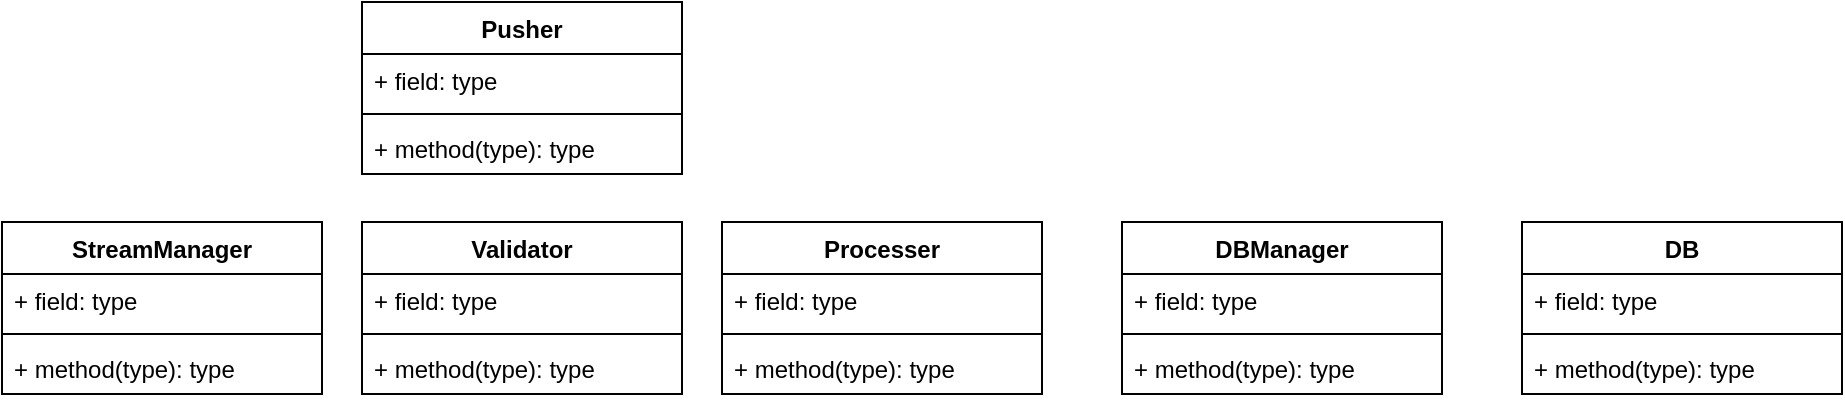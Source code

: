 <mxfile version="14.2.9" type="github">
  <diagram id="5yNTVsfGHmXqG2-ZEHrg" name="Page-1">
    <mxGraphModel dx="1608" dy="1145" grid="1" gridSize="10" guides="1" tooltips="1" connect="1" arrows="1" fold="1" page="1" pageScale="1" pageWidth="827" pageHeight="1169" math="0" shadow="0">
      <root>
        <mxCell id="0" />
        <mxCell id="1" parent="0" />
        <mxCell id="XDueClJjtqz6b2dTeai4-1" value="DBManager&#xa;" style="swimlane;fontStyle=1;align=center;verticalAlign=top;childLayout=stackLayout;horizontal=1;startSize=26;horizontalStack=0;resizeParent=1;resizeParentMax=0;resizeLast=0;collapsible=1;marginBottom=0;" vertex="1" parent="1">
          <mxGeometry x="430" y="230" width="160" height="86" as="geometry" />
        </mxCell>
        <mxCell id="XDueClJjtqz6b2dTeai4-2" value="+ field: type" style="text;strokeColor=none;fillColor=none;align=left;verticalAlign=top;spacingLeft=4;spacingRight=4;overflow=hidden;rotatable=0;points=[[0,0.5],[1,0.5]];portConstraint=eastwest;" vertex="1" parent="XDueClJjtqz6b2dTeai4-1">
          <mxGeometry y="26" width="160" height="26" as="geometry" />
        </mxCell>
        <mxCell id="XDueClJjtqz6b2dTeai4-3" value="" style="line;strokeWidth=1;fillColor=none;align=left;verticalAlign=middle;spacingTop=-1;spacingLeft=3;spacingRight=3;rotatable=0;labelPosition=right;points=[];portConstraint=eastwest;" vertex="1" parent="XDueClJjtqz6b2dTeai4-1">
          <mxGeometry y="52" width="160" height="8" as="geometry" />
        </mxCell>
        <mxCell id="XDueClJjtqz6b2dTeai4-4" value="+ method(type): type" style="text;strokeColor=none;fillColor=none;align=left;verticalAlign=top;spacingLeft=4;spacingRight=4;overflow=hidden;rotatable=0;points=[[0,0.5],[1,0.5]];portConstraint=eastwest;" vertex="1" parent="XDueClJjtqz6b2dTeai4-1">
          <mxGeometry y="60" width="160" height="26" as="geometry" />
        </mxCell>
        <mxCell id="XDueClJjtqz6b2dTeai4-5" value="StreamManager" style="swimlane;fontStyle=1;align=center;verticalAlign=top;childLayout=stackLayout;horizontal=1;startSize=26;horizontalStack=0;resizeParent=1;resizeParentMax=0;resizeLast=0;collapsible=1;marginBottom=0;" vertex="1" parent="1">
          <mxGeometry x="-130" y="230" width="160" height="86" as="geometry" />
        </mxCell>
        <mxCell id="XDueClJjtqz6b2dTeai4-6" value="+ field: type" style="text;strokeColor=none;fillColor=none;align=left;verticalAlign=top;spacingLeft=4;spacingRight=4;overflow=hidden;rotatable=0;points=[[0,0.5],[1,0.5]];portConstraint=eastwest;" vertex="1" parent="XDueClJjtqz6b2dTeai4-5">
          <mxGeometry y="26" width="160" height="26" as="geometry" />
        </mxCell>
        <mxCell id="XDueClJjtqz6b2dTeai4-7" value="" style="line;strokeWidth=1;fillColor=none;align=left;verticalAlign=middle;spacingTop=-1;spacingLeft=3;spacingRight=3;rotatable=0;labelPosition=right;points=[];portConstraint=eastwest;" vertex="1" parent="XDueClJjtqz6b2dTeai4-5">
          <mxGeometry y="52" width="160" height="8" as="geometry" />
        </mxCell>
        <mxCell id="XDueClJjtqz6b2dTeai4-8" value="+ method(type): type" style="text;strokeColor=none;fillColor=none;align=left;verticalAlign=top;spacingLeft=4;spacingRight=4;overflow=hidden;rotatable=0;points=[[0,0.5],[1,0.5]];portConstraint=eastwest;" vertex="1" parent="XDueClJjtqz6b2dTeai4-5">
          <mxGeometry y="60" width="160" height="26" as="geometry" />
        </mxCell>
        <mxCell id="XDueClJjtqz6b2dTeai4-9" value="Validator" style="swimlane;fontStyle=1;align=center;verticalAlign=top;childLayout=stackLayout;horizontal=1;startSize=26;horizontalStack=0;resizeParent=1;resizeParentMax=0;resizeLast=0;collapsible=1;marginBottom=0;" vertex="1" parent="1">
          <mxGeometry x="50" y="230" width="160" height="86" as="geometry" />
        </mxCell>
        <mxCell id="XDueClJjtqz6b2dTeai4-10" value="+ field: type" style="text;strokeColor=none;fillColor=none;align=left;verticalAlign=top;spacingLeft=4;spacingRight=4;overflow=hidden;rotatable=0;points=[[0,0.5],[1,0.5]];portConstraint=eastwest;" vertex="1" parent="XDueClJjtqz6b2dTeai4-9">
          <mxGeometry y="26" width="160" height="26" as="geometry" />
        </mxCell>
        <mxCell id="XDueClJjtqz6b2dTeai4-11" value="" style="line;strokeWidth=1;fillColor=none;align=left;verticalAlign=middle;spacingTop=-1;spacingLeft=3;spacingRight=3;rotatable=0;labelPosition=right;points=[];portConstraint=eastwest;" vertex="1" parent="XDueClJjtqz6b2dTeai4-9">
          <mxGeometry y="52" width="160" height="8" as="geometry" />
        </mxCell>
        <mxCell id="XDueClJjtqz6b2dTeai4-12" value="+ method(type): type" style="text;strokeColor=none;fillColor=none;align=left;verticalAlign=top;spacingLeft=4;spacingRight=4;overflow=hidden;rotatable=0;points=[[0,0.5],[1,0.5]];portConstraint=eastwest;" vertex="1" parent="XDueClJjtqz6b2dTeai4-9">
          <mxGeometry y="60" width="160" height="26" as="geometry" />
        </mxCell>
        <mxCell id="XDueClJjtqz6b2dTeai4-13" value="Pusher" style="swimlane;fontStyle=1;align=center;verticalAlign=top;childLayout=stackLayout;horizontal=1;startSize=26;horizontalStack=0;resizeParent=1;resizeParentMax=0;resizeLast=0;collapsible=1;marginBottom=0;" vertex="1" parent="1">
          <mxGeometry x="50" y="120" width="160" height="86" as="geometry" />
        </mxCell>
        <mxCell id="XDueClJjtqz6b2dTeai4-14" value="+ field: type" style="text;strokeColor=none;fillColor=none;align=left;verticalAlign=top;spacingLeft=4;spacingRight=4;overflow=hidden;rotatable=0;points=[[0,0.5],[1,0.5]];portConstraint=eastwest;" vertex="1" parent="XDueClJjtqz6b2dTeai4-13">
          <mxGeometry y="26" width="160" height="26" as="geometry" />
        </mxCell>
        <mxCell id="XDueClJjtqz6b2dTeai4-15" value="" style="line;strokeWidth=1;fillColor=none;align=left;verticalAlign=middle;spacingTop=-1;spacingLeft=3;spacingRight=3;rotatable=0;labelPosition=right;points=[];portConstraint=eastwest;" vertex="1" parent="XDueClJjtqz6b2dTeai4-13">
          <mxGeometry y="52" width="160" height="8" as="geometry" />
        </mxCell>
        <mxCell id="XDueClJjtqz6b2dTeai4-16" value="+ method(type): type" style="text;strokeColor=none;fillColor=none;align=left;verticalAlign=top;spacingLeft=4;spacingRight=4;overflow=hidden;rotatable=0;points=[[0,0.5],[1,0.5]];portConstraint=eastwest;" vertex="1" parent="XDueClJjtqz6b2dTeai4-13">
          <mxGeometry y="60" width="160" height="26" as="geometry" />
        </mxCell>
        <mxCell id="XDueClJjtqz6b2dTeai4-17" value="DB" style="swimlane;fontStyle=1;align=center;verticalAlign=top;childLayout=stackLayout;horizontal=1;startSize=26;horizontalStack=0;resizeParent=1;resizeParentMax=0;resizeLast=0;collapsible=1;marginBottom=0;" vertex="1" parent="1">
          <mxGeometry x="630" y="230" width="160" height="86" as="geometry" />
        </mxCell>
        <mxCell id="XDueClJjtqz6b2dTeai4-18" value="+ field: type" style="text;strokeColor=none;fillColor=none;align=left;verticalAlign=top;spacingLeft=4;spacingRight=4;overflow=hidden;rotatable=0;points=[[0,0.5],[1,0.5]];portConstraint=eastwest;" vertex="1" parent="XDueClJjtqz6b2dTeai4-17">
          <mxGeometry y="26" width="160" height="26" as="geometry" />
        </mxCell>
        <mxCell id="XDueClJjtqz6b2dTeai4-19" value="" style="line;strokeWidth=1;fillColor=none;align=left;verticalAlign=middle;spacingTop=-1;spacingLeft=3;spacingRight=3;rotatable=0;labelPosition=right;points=[];portConstraint=eastwest;" vertex="1" parent="XDueClJjtqz6b2dTeai4-17">
          <mxGeometry y="52" width="160" height="8" as="geometry" />
        </mxCell>
        <mxCell id="XDueClJjtqz6b2dTeai4-20" value="+ method(type): type" style="text;strokeColor=none;fillColor=none;align=left;verticalAlign=top;spacingLeft=4;spacingRight=4;overflow=hidden;rotatable=0;points=[[0,0.5],[1,0.5]];portConstraint=eastwest;" vertex="1" parent="XDueClJjtqz6b2dTeai4-17">
          <mxGeometry y="60" width="160" height="26" as="geometry" />
        </mxCell>
        <mxCell id="XDueClJjtqz6b2dTeai4-21" value="Processer" style="swimlane;fontStyle=1;align=center;verticalAlign=top;childLayout=stackLayout;horizontal=1;startSize=26;horizontalStack=0;resizeParent=1;resizeParentMax=0;resizeLast=0;collapsible=1;marginBottom=0;" vertex="1" parent="1">
          <mxGeometry x="230" y="230" width="160" height="86" as="geometry" />
        </mxCell>
        <mxCell id="XDueClJjtqz6b2dTeai4-22" value="+ field: type" style="text;strokeColor=none;fillColor=none;align=left;verticalAlign=top;spacingLeft=4;spacingRight=4;overflow=hidden;rotatable=0;points=[[0,0.5],[1,0.5]];portConstraint=eastwest;" vertex="1" parent="XDueClJjtqz6b2dTeai4-21">
          <mxGeometry y="26" width="160" height="26" as="geometry" />
        </mxCell>
        <mxCell id="XDueClJjtqz6b2dTeai4-23" value="" style="line;strokeWidth=1;fillColor=none;align=left;verticalAlign=middle;spacingTop=-1;spacingLeft=3;spacingRight=3;rotatable=0;labelPosition=right;points=[];portConstraint=eastwest;" vertex="1" parent="XDueClJjtqz6b2dTeai4-21">
          <mxGeometry y="52" width="160" height="8" as="geometry" />
        </mxCell>
        <mxCell id="XDueClJjtqz6b2dTeai4-24" value="+ method(type): type" style="text;strokeColor=none;fillColor=none;align=left;verticalAlign=top;spacingLeft=4;spacingRight=4;overflow=hidden;rotatable=0;points=[[0,0.5],[1,0.5]];portConstraint=eastwest;" vertex="1" parent="XDueClJjtqz6b2dTeai4-21">
          <mxGeometry y="60" width="160" height="26" as="geometry" />
        </mxCell>
      </root>
    </mxGraphModel>
  </diagram>
</mxfile>
